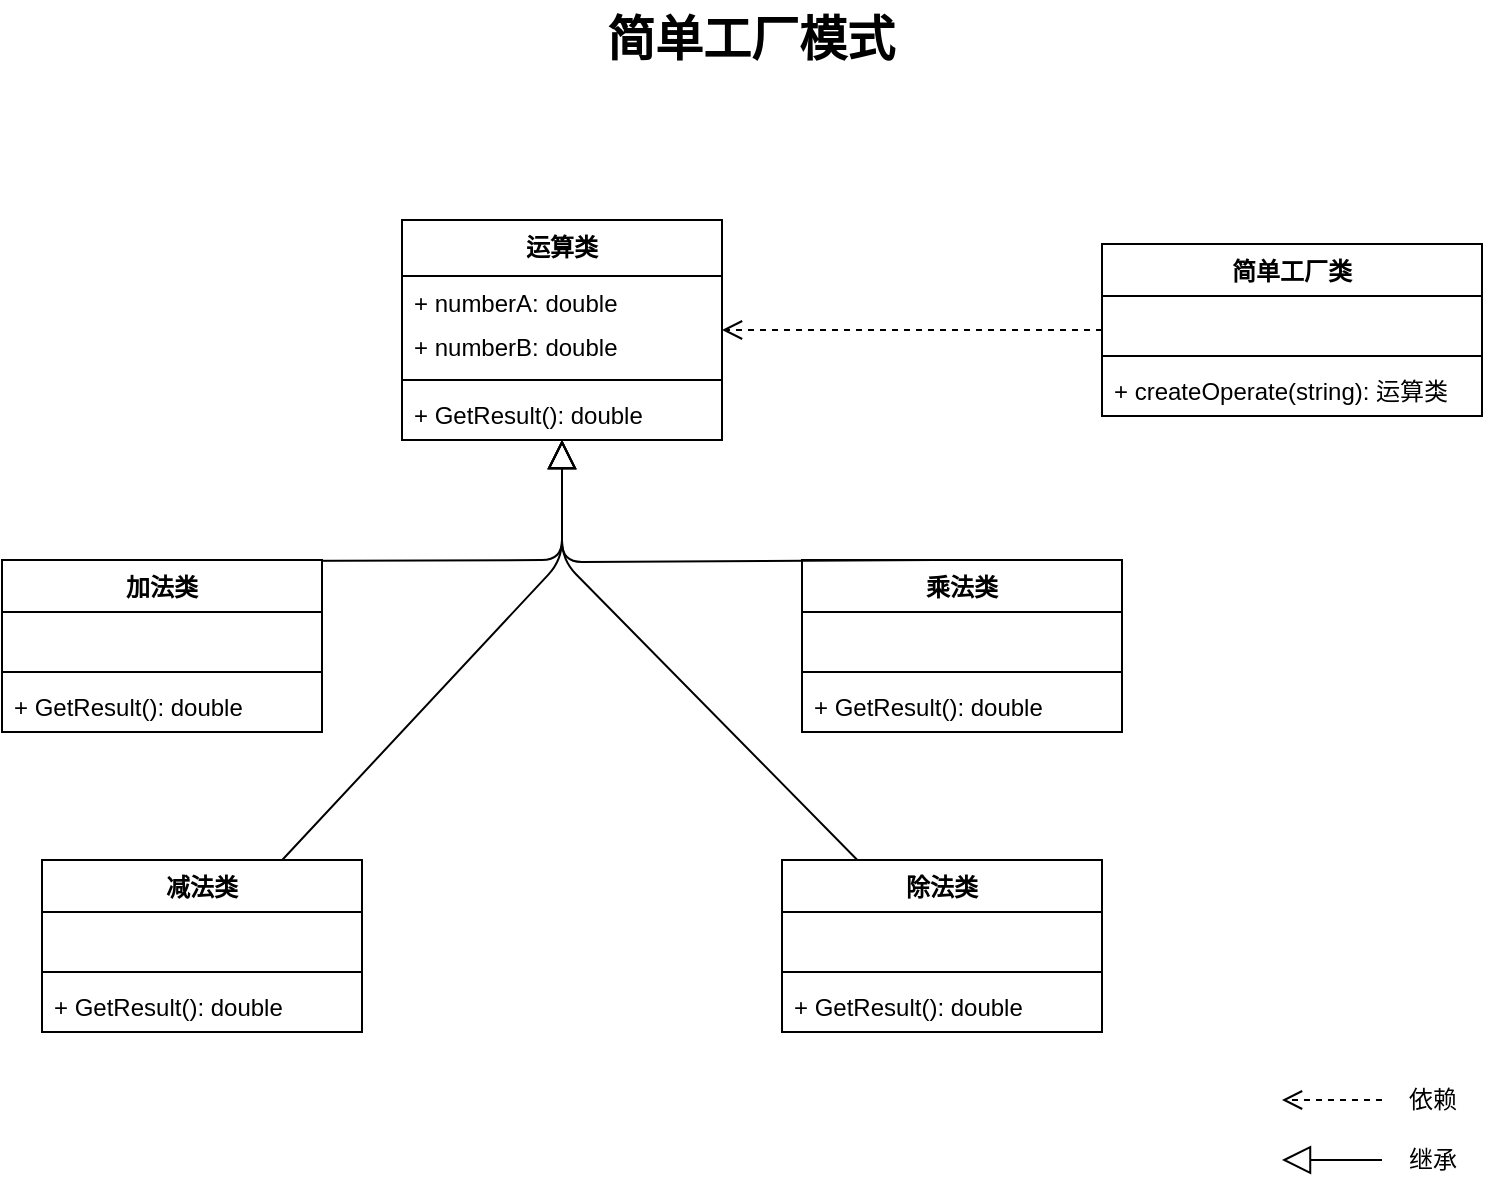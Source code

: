 <mxfile version="12.3.5" type="github" pages="1">
  <diagram id="rXSLRO1IoKt_XzlSv52n" name="第 1 页">
    <mxGraphModel dx="1422" dy="762" grid="0" gridSize="10" guides="1" tooltips="1" connect="1" arrows="1" fold="1" page="1" pageScale="1" pageWidth="827" pageHeight="1169" math="0" shadow="0">
      <root>
        <mxCell id="0"/>
        <mxCell id="1" parent="0"/>
        <mxCell id="XAKyekUiWk0M3xD3h44W-1" value="简单工厂模式" style="text;strokeColor=none;fillColor=none;html=1;fontSize=24;fontStyle=1;verticalAlign=middle;align=center;" vertex="1" parent="1">
          <mxGeometry x="275" y="40" width="277" height="40" as="geometry"/>
        </mxCell>
        <mxCell id="XAKyekUiWk0M3xD3h44W-17" value="运算类" style="swimlane;fontStyle=1;align=center;verticalAlign=top;childLayout=stackLayout;horizontal=1;startSize=28;horizontalStack=0;resizeParent=1;resizeParentMax=0;resizeLast=0;collapsible=1;marginBottom=0;rounded=0;glass=0;html=0;" vertex="1" parent="1">
          <mxGeometry x="240" y="150" width="160" height="110" as="geometry"/>
        </mxCell>
        <mxCell id="XAKyekUiWk0M3xD3h44W-18" value="+ numberA: double" style="text;strokeColor=none;fillColor=none;align=left;verticalAlign=top;spacingLeft=4;spacingRight=4;overflow=hidden;rotatable=0;points=[[0,0.5],[1,0.5]];portConstraint=eastwest;" vertex="1" parent="XAKyekUiWk0M3xD3h44W-17">
          <mxGeometry y="28" width="160" height="22" as="geometry"/>
        </mxCell>
        <mxCell id="XAKyekUiWk0M3xD3h44W-40" value="+ numberB: double" style="text;strokeColor=none;fillColor=none;align=left;verticalAlign=top;spacingLeft=4;spacingRight=4;overflow=hidden;rotatable=0;points=[[0,0.5],[1,0.5]];portConstraint=eastwest;rounded=0;glass=0;html=0;" vertex="1" parent="XAKyekUiWk0M3xD3h44W-17">
          <mxGeometry y="50" width="160" height="26" as="geometry"/>
        </mxCell>
        <mxCell id="XAKyekUiWk0M3xD3h44W-19" value="" style="line;strokeWidth=1;fillColor=none;align=left;verticalAlign=middle;spacingTop=-1;spacingLeft=3;spacingRight=3;rotatable=0;labelPosition=right;points=[];portConstraint=eastwest;" vertex="1" parent="XAKyekUiWk0M3xD3h44W-17">
          <mxGeometry y="76" width="160" height="8" as="geometry"/>
        </mxCell>
        <mxCell id="XAKyekUiWk0M3xD3h44W-20" value="+ GetResult(): double" style="text;strokeColor=none;fillColor=none;align=left;verticalAlign=top;spacingLeft=4;spacingRight=4;overflow=hidden;rotatable=0;points=[[0,0.5],[1,0.5]];portConstraint=eastwest;" vertex="1" parent="XAKyekUiWk0M3xD3h44W-17">
          <mxGeometry y="84" width="160" height="26" as="geometry"/>
        </mxCell>
        <mxCell id="XAKyekUiWk0M3xD3h44W-21" value="简单工厂类" style="swimlane;fontStyle=1;align=center;verticalAlign=top;childLayout=stackLayout;horizontal=1;startSize=26;horizontalStack=0;resizeParent=1;resizeParentMax=0;resizeLast=0;collapsible=1;marginBottom=0;rounded=0;glass=0;html=0;" vertex="1" parent="1">
          <mxGeometry x="590" y="162" width="190" height="86" as="geometry"/>
        </mxCell>
        <mxCell id="XAKyekUiWk0M3xD3h44W-39" value=" " style="text;strokeColor=none;fillColor=none;align=left;verticalAlign=top;spacingLeft=4;spacingRight=4;overflow=hidden;rotatable=0;points=[[0,0.5],[1,0.5]];portConstraint=eastwest;rounded=0;glass=0;html=0;" vertex="1" parent="XAKyekUiWk0M3xD3h44W-21">
          <mxGeometry y="26" width="190" height="26" as="geometry"/>
        </mxCell>
        <mxCell id="XAKyekUiWk0M3xD3h44W-23" value="" style="line;strokeWidth=1;fillColor=none;align=left;verticalAlign=middle;spacingTop=-1;spacingLeft=3;spacingRight=3;rotatable=0;labelPosition=right;points=[];portConstraint=eastwest;" vertex="1" parent="XAKyekUiWk0M3xD3h44W-21">
          <mxGeometry y="52" width="190" height="8" as="geometry"/>
        </mxCell>
        <mxCell id="XAKyekUiWk0M3xD3h44W-24" value="+ createOperate(string): 运算类" style="text;strokeColor=none;fillColor=none;align=left;verticalAlign=top;spacingLeft=4;spacingRight=4;overflow=hidden;rotatable=0;points=[[0,0.5],[1,0.5]];portConstraint=eastwest;" vertex="1" parent="XAKyekUiWk0M3xD3h44W-21">
          <mxGeometry y="60" width="190" height="26" as="geometry"/>
        </mxCell>
        <mxCell id="XAKyekUiWk0M3xD3h44W-27" value="" style="html=1;verticalAlign=bottom;endArrow=open;dashed=1;endSize=8;" edge="1" parent="1" source="XAKyekUiWk0M3xD3h44W-21" target="XAKyekUiWk0M3xD3h44W-17">
          <mxGeometry x="-0.014" y="-7" relative="1" as="geometry">
            <mxPoint x="460" y="170" as="sourcePoint"/>
            <mxPoint x="380" y="170" as="targetPoint"/>
            <mxPoint as="offset"/>
          </mxGeometry>
        </mxCell>
        <mxCell id="XAKyekUiWk0M3xD3h44W-28" value="" style="endArrow=block;endFill=0;endSize=12;html=1;exitX=0.644;exitY=0.007;exitDx=0;exitDy=0;exitPerimeter=0;" edge="1" parent="1" source="XAKyekUiWk0M3xD3h44W-33" target="XAKyekUiWk0M3xD3h44W-17">
          <mxGeometry width="160" relative="1" as="geometry">
            <mxPoint x="280" y="340" as="sourcePoint"/>
            <mxPoint x="270" y="310" as="targetPoint"/>
            <Array as="points">
              <mxPoint x="320" y="320"/>
            </Array>
          </mxGeometry>
        </mxCell>
        <mxCell id="XAKyekUiWk0M3xD3h44W-33" value="加法类" style="swimlane;fontStyle=1;align=center;verticalAlign=top;childLayout=stackLayout;horizontal=1;startSize=26;horizontalStack=0;resizeParent=1;resizeParentMax=0;resizeLast=0;collapsible=1;marginBottom=0;rounded=0;glass=0;html=0;" vertex="1" parent="1">
          <mxGeometry x="40" y="320" width="160" height="86" as="geometry"/>
        </mxCell>
        <mxCell id="XAKyekUiWk0M3xD3h44W-34" value=" " style="text;strokeColor=none;fillColor=none;align=left;verticalAlign=top;spacingLeft=4;spacingRight=4;overflow=hidden;rotatable=0;points=[[0,0.5],[1,0.5]];portConstraint=eastwest;" vertex="1" parent="XAKyekUiWk0M3xD3h44W-33">
          <mxGeometry y="26" width="160" height="26" as="geometry"/>
        </mxCell>
        <mxCell id="XAKyekUiWk0M3xD3h44W-35" value="" style="line;strokeWidth=1;fillColor=none;align=left;verticalAlign=middle;spacingTop=-1;spacingLeft=3;spacingRight=3;rotatable=0;labelPosition=right;points=[];portConstraint=eastwest;" vertex="1" parent="XAKyekUiWk0M3xD3h44W-33">
          <mxGeometry y="52" width="160" height="8" as="geometry"/>
        </mxCell>
        <mxCell id="XAKyekUiWk0M3xD3h44W-36" value="+ GetResult(): double" style="text;strokeColor=none;fillColor=none;align=left;verticalAlign=top;spacingLeft=4;spacingRight=4;overflow=hidden;rotatable=0;points=[[0,0.5],[1,0.5]];portConstraint=eastwest;" vertex="1" parent="XAKyekUiWk0M3xD3h44W-33">
          <mxGeometry y="60" width="160" height="26" as="geometry"/>
        </mxCell>
        <mxCell id="XAKyekUiWk0M3xD3h44W-43" value="乘法类" style="swimlane;fontStyle=1;align=center;verticalAlign=top;childLayout=stackLayout;horizontal=1;startSize=26;horizontalStack=0;resizeParent=1;resizeParentMax=0;resizeLast=0;collapsible=1;marginBottom=0;rounded=0;glass=0;html=0;" vertex="1" parent="1">
          <mxGeometry x="440" y="320" width="160" height="86" as="geometry"/>
        </mxCell>
        <mxCell id="XAKyekUiWk0M3xD3h44W-44" value=" " style="text;strokeColor=none;fillColor=none;align=left;verticalAlign=top;spacingLeft=4;spacingRight=4;overflow=hidden;rotatable=0;points=[[0,0.5],[1,0.5]];portConstraint=eastwest;" vertex="1" parent="XAKyekUiWk0M3xD3h44W-43">
          <mxGeometry y="26" width="160" height="26" as="geometry"/>
        </mxCell>
        <mxCell id="XAKyekUiWk0M3xD3h44W-45" value="" style="line;strokeWidth=1;fillColor=none;align=left;verticalAlign=middle;spacingTop=-1;spacingLeft=3;spacingRight=3;rotatable=0;labelPosition=right;points=[];portConstraint=eastwest;" vertex="1" parent="XAKyekUiWk0M3xD3h44W-43">
          <mxGeometry y="52" width="160" height="8" as="geometry"/>
        </mxCell>
        <mxCell id="XAKyekUiWk0M3xD3h44W-46" value="+ GetResult(): double" style="text;strokeColor=none;fillColor=none;align=left;verticalAlign=top;spacingLeft=4;spacingRight=4;overflow=hidden;rotatable=0;points=[[0,0.5],[1,0.5]];portConstraint=eastwest;" vertex="1" parent="XAKyekUiWk0M3xD3h44W-43">
          <mxGeometry y="60" width="160" height="26" as="geometry"/>
        </mxCell>
        <mxCell id="XAKyekUiWk0M3xD3h44W-49" value="减法类" style="swimlane;fontStyle=1;align=center;verticalAlign=top;childLayout=stackLayout;horizontal=1;startSize=26;horizontalStack=0;resizeParent=1;resizeParentMax=0;resizeLast=0;collapsible=1;marginBottom=0;rounded=0;glass=0;html=0;" vertex="1" parent="1">
          <mxGeometry x="60" y="470" width="160" height="86" as="geometry"/>
        </mxCell>
        <mxCell id="XAKyekUiWk0M3xD3h44W-50" value=" " style="text;strokeColor=none;fillColor=none;align=left;verticalAlign=top;spacingLeft=4;spacingRight=4;overflow=hidden;rotatable=0;points=[[0,0.5],[1,0.5]];portConstraint=eastwest;" vertex="1" parent="XAKyekUiWk0M3xD3h44W-49">
          <mxGeometry y="26" width="160" height="26" as="geometry"/>
        </mxCell>
        <mxCell id="XAKyekUiWk0M3xD3h44W-51" value="" style="line;strokeWidth=1;fillColor=none;align=left;verticalAlign=middle;spacingTop=-1;spacingLeft=3;spacingRight=3;rotatable=0;labelPosition=right;points=[];portConstraint=eastwest;" vertex="1" parent="XAKyekUiWk0M3xD3h44W-49">
          <mxGeometry y="52" width="160" height="8" as="geometry"/>
        </mxCell>
        <mxCell id="XAKyekUiWk0M3xD3h44W-52" value="+ GetResult(): double" style="text;strokeColor=none;fillColor=none;align=left;verticalAlign=top;spacingLeft=4;spacingRight=4;overflow=hidden;rotatable=0;points=[[0,0.5],[1,0.5]];portConstraint=eastwest;" vertex="1" parent="XAKyekUiWk0M3xD3h44W-49">
          <mxGeometry y="60" width="160" height="26" as="geometry"/>
        </mxCell>
        <mxCell id="XAKyekUiWk0M3xD3h44W-55" value="除法类" style="swimlane;fontStyle=1;align=center;verticalAlign=top;childLayout=stackLayout;horizontal=1;startSize=26;horizontalStack=0;resizeParent=1;resizeParentMax=0;resizeLast=0;collapsible=1;marginBottom=0;rounded=0;glass=0;html=0;" vertex="1" parent="1">
          <mxGeometry x="430" y="470" width="160" height="86" as="geometry"/>
        </mxCell>
        <mxCell id="XAKyekUiWk0M3xD3h44W-56" value=" " style="text;strokeColor=none;fillColor=none;align=left;verticalAlign=top;spacingLeft=4;spacingRight=4;overflow=hidden;rotatable=0;points=[[0,0.5],[1,0.5]];portConstraint=eastwest;" vertex="1" parent="XAKyekUiWk0M3xD3h44W-55">
          <mxGeometry y="26" width="160" height="26" as="geometry"/>
        </mxCell>
        <mxCell id="XAKyekUiWk0M3xD3h44W-57" value="" style="line;strokeWidth=1;fillColor=none;align=left;verticalAlign=middle;spacingTop=-1;spacingLeft=3;spacingRight=3;rotatable=0;labelPosition=right;points=[];portConstraint=eastwest;" vertex="1" parent="XAKyekUiWk0M3xD3h44W-55">
          <mxGeometry y="52" width="160" height="8" as="geometry"/>
        </mxCell>
        <mxCell id="XAKyekUiWk0M3xD3h44W-58" value="+ GetResult(): double" style="text;strokeColor=none;fillColor=none;align=left;verticalAlign=top;spacingLeft=4;spacingRight=4;overflow=hidden;rotatable=0;points=[[0,0.5],[1,0.5]];portConstraint=eastwest;" vertex="1" parent="XAKyekUiWk0M3xD3h44W-55">
          <mxGeometry y="60" width="160" height="26" as="geometry"/>
        </mxCell>
        <mxCell id="XAKyekUiWk0M3xD3h44W-61" value="" style="endArrow=block;endFill=0;endSize=12;html=1;" edge="1" parent="1" source="XAKyekUiWk0M3xD3h44W-49" target="XAKyekUiWk0M3xD3h44W-17">
          <mxGeometry width="160" relative="1" as="geometry">
            <mxPoint x="393.404" y="370" as="sourcePoint"/>
            <mxPoint x="316.809" y="280" as="targetPoint"/>
            <Array as="points">
              <mxPoint x="320" y="320"/>
            </Array>
          </mxGeometry>
        </mxCell>
        <mxCell id="XAKyekUiWk0M3xD3h44W-64" value="" style="endArrow=block;endFill=0;endSize=12;html=1;" edge="1" parent="1" source="XAKyekUiWk0M3xD3h44W-55" target="XAKyekUiWk0M3xD3h44W-17">
          <mxGeometry width="160" relative="1" as="geometry">
            <mxPoint x="187.511" y="508" as="sourcePoint"/>
            <mxPoint x="260" y="270" as="targetPoint"/>
            <Array as="points">
              <mxPoint x="320" y="320"/>
            </Array>
          </mxGeometry>
        </mxCell>
        <mxCell id="XAKyekUiWk0M3xD3h44W-65" value="" style="endArrow=block;endFill=0;endSize=12;html=1;exitX=0.413;exitY=0;exitDx=0;exitDy=0;exitPerimeter=0;" edge="1" parent="1" source="XAKyekUiWk0M3xD3h44W-43" target="XAKyekUiWk0M3xD3h44W-17">
          <mxGeometry width="160" relative="1" as="geometry">
            <mxPoint x="500" y="280" as="sourcePoint"/>
            <mxPoint x="330" y="270" as="targetPoint"/>
            <Array as="points">
              <mxPoint x="320" y="321"/>
            </Array>
          </mxGeometry>
        </mxCell>
        <mxCell id="XAKyekUiWk0M3xD3h44W-66" value="" style="html=1;verticalAlign=bottom;endArrow=open;dashed=1;endSize=8;" edge="1" parent="1">
          <mxGeometry x="-0.014" y="-7" relative="1" as="geometry">
            <mxPoint x="730" y="590" as="sourcePoint"/>
            <mxPoint x="680" y="590" as="targetPoint"/>
            <mxPoint as="offset"/>
          </mxGeometry>
        </mxCell>
        <mxCell id="XAKyekUiWk0M3xD3h44W-67" value="依赖" style="text;html=1;align=center;verticalAlign=middle;resizable=0;points=[];;autosize=1;" vertex="1" parent="1">
          <mxGeometry x="735" y="580" width="40" height="20" as="geometry"/>
        </mxCell>
        <mxCell id="XAKyekUiWk0M3xD3h44W-68" value="" style="endArrow=block;endFill=0;endSize=12;html=1;" edge="1" parent="1">
          <mxGeometry width="160" relative="1" as="geometry">
            <mxPoint x="730" y="620" as="sourcePoint"/>
            <mxPoint x="680" y="620" as="targetPoint"/>
            <Array as="points"/>
          </mxGeometry>
        </mxCell>
        <mxCell id="XAKyekUiWk0M3xD3h44W-69" value="继承" style="text;html=1;align=center;verticalAlign=middle;resizable=0;points=[];;autosize=1;" vertex="1" parent="1">
          <mxGeometry x="735" y="610" width="40" height="20" as="geometry"/>
        </mxCell>
      </root>
    </mxGraphModel>
  </diagram>
</mxfile>
